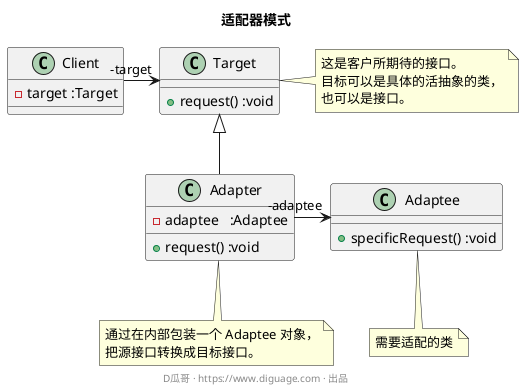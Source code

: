 @startuml
title "**适配器模式**"

class Client {
  - target :Target
}

class Target {
  + request() :void
}
note right: 这是客户所期待的接口。\n目标可以是具体的活抽象的类，\n也可以是接口。

class Adapter {
  - adaptee   :Adaptee
  + request() :void
}
note bottom: 通过在内部包装一个 Adaptee 对象，\n把源接口转换成目标接口。

class Adaptee {
  + specificRequest() :void
}
note bottom: 需要适配的类

Target <|-- Adapter

Adapter "-adaptee" -right-> Adaptee

Client "-target" -right-> Target

footer D瓜哥 · https://www.diguage.com · 出品
@enduml
